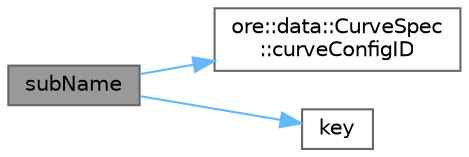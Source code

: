 digraph "subName"
{
 // INTERACTIVE_SVG=YES
 // LATEX_PDF_SIZE
  bgcolor="transparent";
  edge [fontname=Helvetica,fontsize=10,labelfontname=Helvetica,labelfontsize=10];
  node [fontname=Helvetica,fontsize=10,shape=box,height=0.2,width=0.4];
  rankdir="LR";
  Node1 [label="subName",height=0.2,width=0.4,color="gray40", fillcolor="grey60", style="filled", fontcolor="black",tooltip=" "];
  Node1 -> Node2 [color="steelblue1",style="solid"];
  Node2 [label="ore::data::CurveSpec\l::curveConfigID",height=0.2,width=0.4,color="grey40", fillcolor="white", style="filled",URL="$classore_1_1data_1_1_curve_spec.html#a15e57a287887def554123ab18355c33c",tooltip=" "];
  Node1 -> Node3 [color="steelblue1",style="solid"];
  Node3 [label="key",height=0.2,width=0.4,color="grey40", fillcolor="white", style="filled",URL="$classore_1_1data_1_1_cap_floor_volatility_curve_spec.html#a80c0f05df3db136b662c351bf1655404",tooltip=" "];
}
